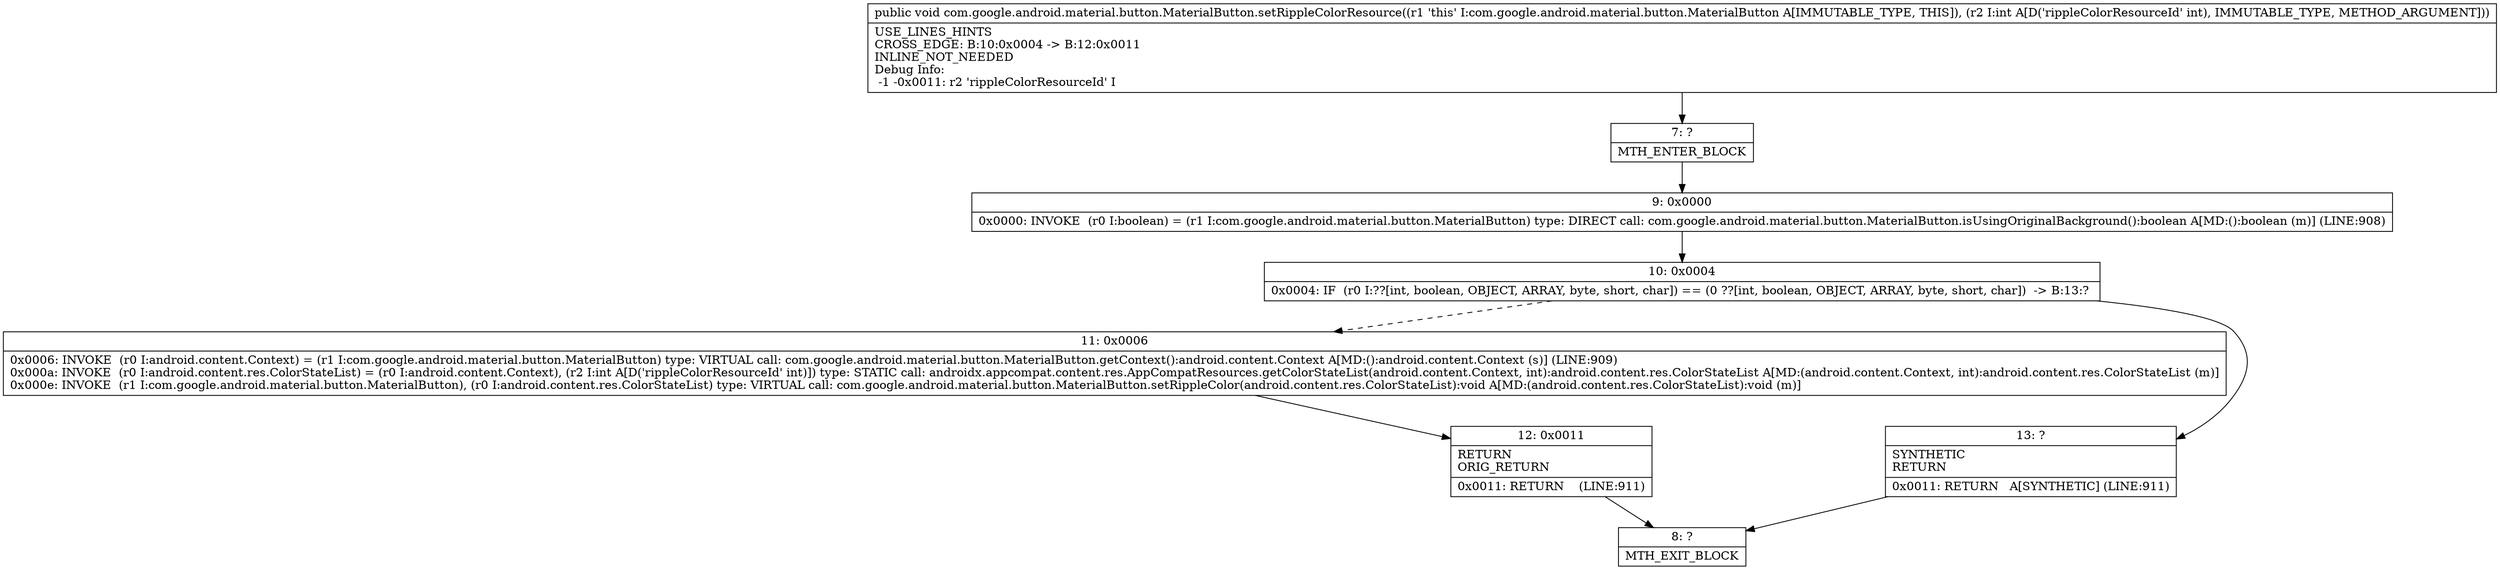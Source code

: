 digraph "CFG forcom.google.android.material.button.MaterialButton.setRippleColorResource(I)V" {
Node_7 [shape=record,label="{7\:\ ?|MTH_ENTER_BLOCK\l}"];
Node_9 [shape=record,label="{9\:\ 0x0000|0x0000: INVOKE  (r0 I:boolean) = (r1 I:com.google.android.material.button.MaterialButton) type: DIRECT call: com.google.android.material.button.MaterialButton.isUsingOriginalBackground():boolean A[MD:():boolean (m)] (LINE:908)\l}"];
Node_10 [shape=record,label="{10\:\ 0x0004|0x0004: IF  (r0 I:??[int, boolean, OBJECT, ARRAY, byte, short, char]) == (0 ??[int, boolean, OBJECT, ARRAY, byte, short, char])  \-\> B:13:? \l}"];
Node_11 [shape=record,label="{11\:\ 0x0006|0x0006: INVOKE  (r0 I:android.content.Context) = (r1 I:com.google.android.material.button.MaterialButton) type: VIRTUAL call: com.google.android.material.button.MaterialButton.getContext():android.content.Context A[MD:():android.content.Context (s)] (LINE:909)\l0x000a: INVOKE  (r0 I:android.content.res.ColorStateList) = (r0 I:android.content.Context), (r2 I:int A[D('rippleColorResourceId' int)]) type: STATIC call: androidx.appcompat.content.res.AppCompatResources.getColorStateList(android.content.Context, int):android.content.res.ColorStateList A[MD:(android.content.Context, int):android.content.res.ColorStateList (m)]\l0x000e: INVOKE  (r1 I:com.google.android.material.button.MaterialButton), (r0 I:android.content.res.ColorStateList) type: VIRTUAL call: com.google.android.material.button.MaterialButton.setRippleColor(android.content.res.ColorStateList):void A[MD:(android.content.res.ColorStateList):void (m)]\l}"];
Node_12 [shape=record,label="{12\:\ 0x0011|RETURN\lORIG_RETURN\l|0x0011: RETURN    (LINE:911)\l}"];
Node_8 [shape=record,label="{8\:\ ?|MTH_EXIT_BLOCK\l}"];
Node_13 [shape=record,label="{13\:\ ?|SYNTHETIC\lRETURN\l|0x0011: RETURN   A[SYNTHETIC] (LINE:911)\l}"];
MethodNode[shape=record,label="{public void com.google.android.material.button.MaterialButton.setRippleColorResource((r1 'this' I:com.google.android.material.button.MaterialButton A[IMMUTABLE_TYPE, THIS]), (r2 I:int A[D('rippleColorResourceId' int), IMMUTABLE_TYPE, METHOD_ARGUMENT]))  | USE_LINES_HINTS\lCROSS_EDGE: B:10:0x0004 \-\> B:12:0x0011\lINLINE_NOT_NEEDED\lDebug Info:\l  \-1 \-0x0011: r2 'rippleColorResourceId' I\l}"];
MethodNode -> Node_7;Node_7 -> Node_9;
Node_9 -> Node_10;
Node_10 -> Node_11[style=dashed];
Node_10 -> Node_13;
Node_11 -> Node_12;
Node_12 -> Node_8;
Node_13 -> Node_8;
}

